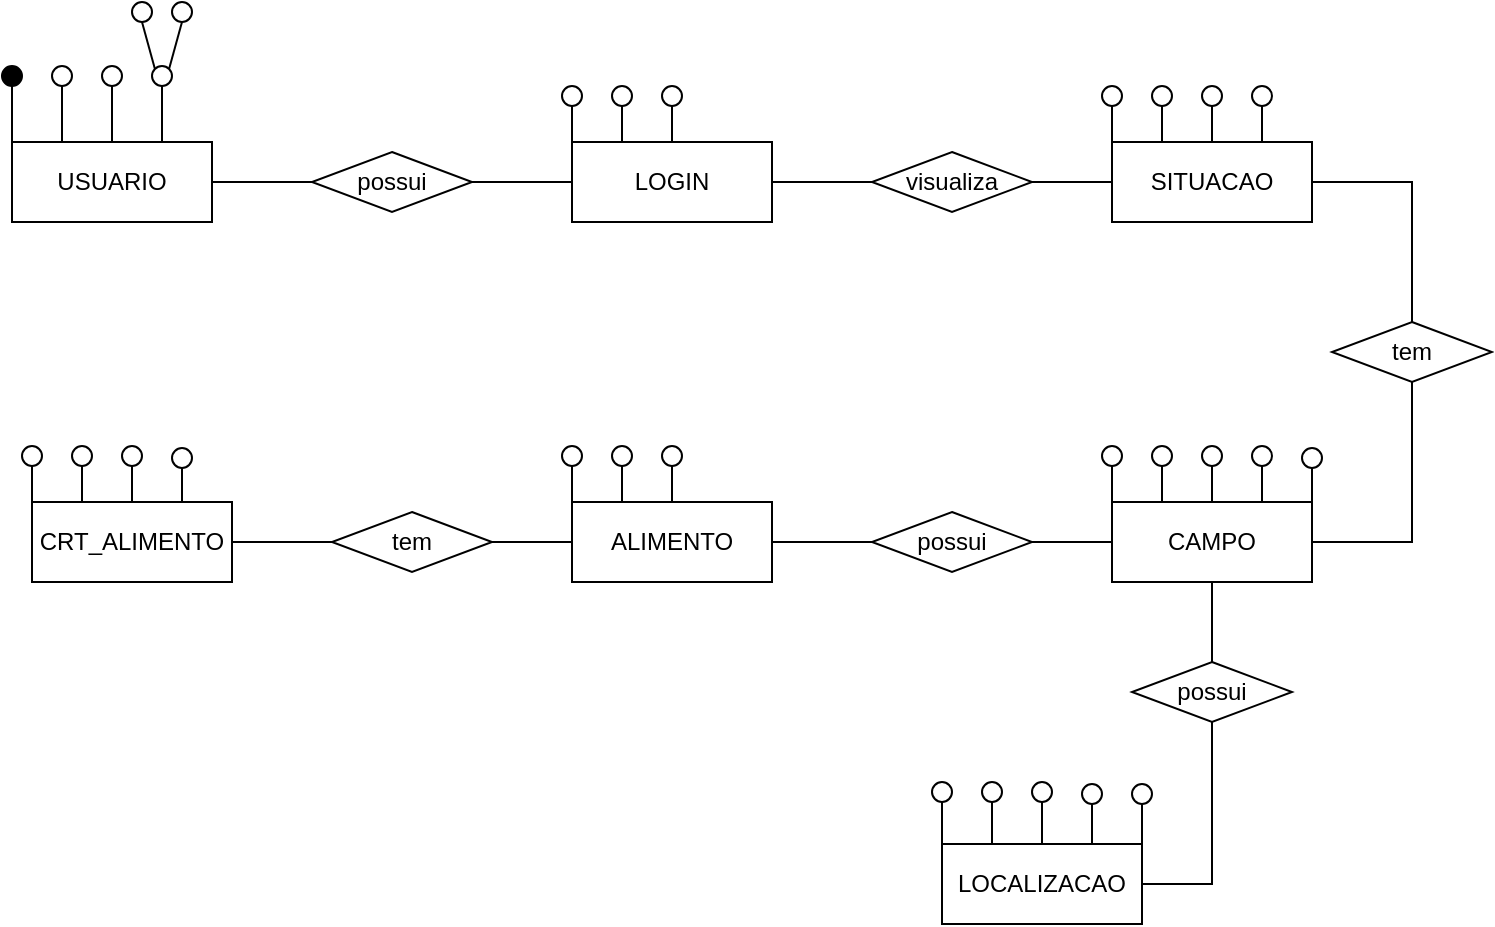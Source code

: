 <mxfile version="24.2.5" type="github">
  <diagram name="Página-1" id="hnOpUzWU4Sag2Yk5zKKM">
    <mxGraphModel dx="1040" dy="614" grid="1" gridSize="10" guides="1" tooltips="1" connect="1" arrows="1" fold="1" page="1" pageScale="1" pageWidth="827" pageHeight="1169" math="0" shadow="0">
      <root>
        <mxCell id="0" />
        <mxCell id="1" parent="0" />
        <mxCell id="VxN12bRxHwzkZfDvHQWl-1" value="USUARIO" style="rounded=0;whiteSpace=wrap;html=1;" vertex="1" parent="1">
          <mxGeometry x="60" y="150" width="100" height="40" as="geometry" />
        </mxCell>
        <mxCell id="VxN12bRxHwzkZfDvHQWl-2" value="LOGIN" style="rounded=0;whiteSpace=wrap;html=1;" vertex="1" parent="1">
          <mxGeometry x="340" y="150" width="100" height="40" as="geometry" />
        </mxCell>
        <mxCell id="VxN12bRxHwzkZfDvHQWl-3" value="CAMPO" style="rounded=0;whiteSpace=wrap;html=1;" vertex="1" parent="1">
          <mxGeometry x="610" y="330" width="100" height="40" as="geometry" />
        </mxCell>
        <mxCell id="VxN12bRxHwzkZfDvHQWl-4" value="SITUACAO" style="rounded=0;whiteSpace=wrap;html=1;" vertex="1" parent="1">
          <mxGeometry x="610" y="150" width="100" height="40" as="geometry" />
        </mxCell>
        <mxCell id="VxN12bRxHwzkZfDvHQWl-5" value="ALIMENTO" style="rounded=0;whiteSpace=wrap;html=1;" vertex="1" parent="1">
          <mxGeometry x="340" y="330" width="100" height="40" as="geometry" />
        </mxCell>
        <mxCell id="VxN12bRxHwzkZfDvHQWl-6" value="CRT_ALIMENTO" style="rounded=0;whiteSpace=wrap;html=1;" vertex="1" parent="1">
          <mxGeometry x="70" y="330" width="100" height="40" as="geometry" />
        </mxCell>
        <mxCell id="VxN12bRxHwzkZfDvHQWl-7" value="LOCALIZACAO" style="rounded=0;whiteSpace=wrap;html=1;" vertex="1" parent="1">
          <mxGeometry x="525" y="501" width="100" height="40" as="geometry" />
        </mxCell>
        <mxCell id="VxN12bRxHwzkZfDvHQWl-8" value="possui" style="rhombus;whiteSpace=wrap;html=1;" vertex="1" parent="1">
          <mxGeometry x="210" y="155" width="80" height="30" as="geometry" />
        </mxCell>
        <mxCell id="VxN12bRxHwzkZfDvHQWl-9" value="visualiza" style="rhombus;whiteSpace=wrap;html=1;" vertex="1" parent="1">
          <mxGeometry x="490" y="155" width="80" height="30" as="geometry" />
        </mxCell>
        <mxCell id="VxN12bRxHwzkZfDvHQWl-10" value="tem" style="rhombus;whiteSpace=wrap;html=1;" vertex="1" parent="1">
          <mxGeometry x="720" y="240" width="80" height="30" as="geometry" />
        </mxCell>
        <mxCell id="VxN12bRxHwzkZfDvHQWl-11" value="possui" style="rhombus;whiteSpace=wrap;html=1;" vertex="1" parent="1">
          <mxGeometry x="620" y="410" width="80" height="30" as="geometry" />
        </mxCell>
        <mxCell id="VxN12bRxHwzkZfDvHQWl-12" value="possui" style="rhombus;whiteSpace=wrap;html=1;" vertex="1" parent="1">
          <mxGeometry x="490" y="335" width="80" height="30" as="geometry" />
        </mxCell>
        <mxCell id="VxN12bRxHwzkZfDvHQWl-13" value="tem" style="rhombus;whiteSpace=wrap;html=1;" vertex="1" parent="1">
          <mxGeometry x="220" y="335" width="80" height="30" as="geometry" />
        </mxCell>
        <mxCell id="VxN12bRxHwzkZfDvHQWl-14" value="" style="ellipse;whiteSpace=wrap;html=1;aspect=fixed;fillColor=#000000;" vertex="1" parent="1">
          <mxGeometry x="55" y="112" width="10" height="10" as="geometry" />
        </mxCell>
        <mxCell id="VxN12bRxHwzkZfDvHQWl-15" value="" style="endArrow=none;html=1;rounded=0;entryX=0.5;entryY=1;entryDx=0;entryDy=0;exitX=0;exitY=0;exitDx=0;exitDy=0;" edge="1" parent="1" source="VxN12bRxHwzkZfDvHQWl-1" target="VxN12bRxHwzkZfDvHQWl-14">
          <mxGeometry width="50" height="50" relative="1" as="geometry">
            <mxPoint x="110" y="180" as="sourcePoint" />
            <mxPoint x="160" y="130" as="targetPoint" />
          </mxGeometry>
        </mxCell>
        <mxCell id="VxN12bRxHwzkZfDvHQWl-17" value="" style="ellipse;whiteSpace=wrap;html=1;aspect=fixed;" vertex="1" parent="1">
          <mxGeometry x="80" y="112" width="10" height="10" as="geometry" />
        </mxCell>
        <mxCell id="VxN12bRxHwzkZfDvHQWl-18" value="" style="endArrow=none;html=1;rounded=0;entryX=0.5;entryY=1;entryDx=0;entryDy=0;exitX=0.25;exitY=0;exitDx=0;exitDy=0;" edge="1" parent="1" source="VxN12bRxHwzkZfDvHQWl-1" target="VxN12bRxHwzkZfDvHQWl-17">
          <mxGeometry width="50" height="50" relative="1" as="geometry">
            <mxPoint x="110" y="160" as="sourcePoint" />
            <mxPoint x="160" y="110" as="targetPoint" />
          </mxGeometry>
        </mxCell>
        <mxCell id="VxN12bRxHwzkZfDvHQWl-19" value="" style="ellipse;whiteSpace=wrap;html=1;aspect=fixed;" vertex="1" parent="1">
          <mxGeometry x="105" y="112" width="10" height="10" as="geometry" />
        </mxCell>
        <mxCell id="VxN12bRxHwzkZfDvHQWl-20" value="" style="endArrow=none;html=1;rounded=0;entryX=0.5;entryY=1;entryDx=0;entryDy=0;exitX=0.5;exitY=0;exitDx=0;exitDy=0;" edge="1" parent="1" source="VxN12bRxHwzkZfDvHQWl-1" target="VxN12bRxHwzkZfDvHQWl-19">
          <mxGeometry width="50" height="50" relative="1" as="geometry">
            <mxPoint x="140" y="160" as="sourcePoint" />
            <mxPoint x="190" y="110" as="targetPoint" />
          </mxGeometry>
        </mxCell>
        <mxCell id="VxN12bRxHwzkZfDvHQWl-21" value="" style="ellipse;whiteSpace=wrap;html=1;aspect=fixed;" vertex="1" parent="1">
          <mxGeometry x="130" y="112" width="10" height="10" as="geometry" />
        </mxCell>
        <mxCell id="VxN12bRxHwzkZfDvHQWl-23" value="" style="endArrow=none;html=1;rounded=0;entryX=0.5;entryY=1;entryDx=0;entryDy=0;exitX=0.75;exitY=0;exitDx=0;exitDy=0;" edge="1" parent="1" source="VxN12bRxHwzkZfDvHQWl-1" target="VxN12bRxHwzkZfDvHQWl-21">
          <mxGeometry width="50" height="50" relative="1" as="geometry">
            <mxPoint x="150" y="160" as="sourcePoint" />
            <mxPoint x="200" y="110" as="targetPoint" />
          </mxGeometry>
        </mxCell>
        <mxCell id="VxN12bRxHwzkZfDvHQWl-24" value="" style="ellipse;whiteSpace=wrap;html=1;aspect=fixed;" vertex="1" parent="1">
          <mxGeometry x="120" y="80" width="10" height="10" as="geometry" />
        </mxCell>
        <mxCell id="VxN12bRxHwzkZfDvHQWl-25" value="" style="ellipse;whiteSpace=wrap;html=1;aspect=fixed;" vertex="1" parent="1">
          <mxGeometry x="140" y="80" width="10" height="10" as="geometry" />
        </mxCell>
        <mxCell id="VxN12bRxHwzkZfDvHQWl-27" value="" style="endArrow=none;html=1;rounded=0;entryX=0.5;entryY=1;entryDx=0;entryDy=0;exitX=1;exitY=0;exitDx=0;exitDy=0;" edge="1" parent="1" source="VxN12bRxHwzkZfDvHQWl-21" target="VxN12bRxHwzkZfDvHQWl-25">
          <mxGeometry width="50" height="50" relative="1" as="geometry">
            <mxPoint x="160" y="140" as="sourcePoint" />
            <mxPoint x="210" y="90" as="targetPoint" />
          </mxGeometry>
        </mxCell>
        <mxCell id="VxN12bRxHwzkZfDvHQWl-28" value="" style="endArrow=none;html=1;rounded=0;entryX=0.5;entryY=1;entryDx=0;entryDy=0;exitX=0;exitY=0;exitDx=0;exitDy=0;" edge="1" parent="1" source="VxN12bRxHwzkZfDvHQWl-21" target="VxN12bRxHwzkZfDvHQWl-24">
          <mxGeometry width="50" height="50" relative="1" as="geometry">
            <mxPoint x="90" y="110" as="sourcePoint" />
            <mxPoint x="140" y="60" as="targetPoint" />
          </mxGeometry>
        </mxCell>
        <mxCell id="VxN12bRxHwzkZfDvHQWl-30" value="" style="ellipse;whiteSpace=wrap;html=1;aspect=fixed;" vertex="1" parent="1">
          <mxGeometry x="335" y="122" width="10" height="10" as="geometry" />
        </mxCell>
        <mxCell id="VxN12bRxHwzkZfDvHQWl-31" value="" style="endArrow=none;html=1;rounded=0;entryX=0.5;entryY=1;entryDx=0;entryDy=0;exitX=0;exitY=0;exitDx=0;exitDy=0;" edge="1" parent="1" source="VxN12bRxHwzkZfDvHQWl-2" target="VxN12bRxHwzkZfDvHQWl-30">
          <mxGeometry width="50" height="50" relative="1" as="geometry">
            <mxPoint x="300" y="190" as="sourcePoint" />
            <mxPoint x="350" y="140" as="targetPoint" />
          </mxGeometry>
        </mxCell>
        <mxCell id="VxN12bRxHwzkZfDvHQWl-32" value="" style="ellipse;whiteSpace=wrap;html=1;aspect=fixed;" vertex="1" parent="1">
          <mxGeometry x="360" y="122" width="10" height="10" as="geometry" />
        </mxCell>
        <mxCell id="VxN12bRxHwzkZfDvHQWl-33" value="" style="endArrow=none;html=1;rounded=0;entryX=0.5;entryY=1;entryDx=0;entryDy=0;exitX=0.25;exitY=0;exitDx=0;exitDy=0;" edge="1" parent="1" source="VxN12bRxHwzkZfDvHQWl-2" target="VxN12bRxHwzkZfDvHQWl-32">
          <mxGeometry width="50" height="50" relative="1" as="geometry">
            <mxPoint x="330" y="190" as="sourcePoint" />
            <mxPoint x="380" y="140" as="targetPoint" />
          </mxGeometry>
        </mxCell>
        <mxCell id="VxN12bRxHwzkZfDvHQWl-35" value="" style="ellipse;whiteSpace=wrap;html=1;aspect=fixed;" vertex="1" parent="1">
          <mxGeometry x="385" y="122" width="10" height="10" as="geometry" />
        </mxCell>
        <mxCell id="VxN12bRxHwzkZfDvHQWl-36" value="" style="endArrow=none;html=1;rounded=0;entryX=0.5;entryY=1;entryDx=0;entryDy=0;exitX=0.5;exitY=0;exitDx=0;exitDy=0;" edge="1" parent="1" source="VxN12bRxHwzkZfDvHQWl-2" target="VxN12bRxHwzkZfDvHQWl-35">
          <mxGeometry width="50" height="50" relative="1" as="geometry">
            <mxPoint x="390" y="170" as="sourcePoint" />
            <mxPoint x="440" y="120" as="targetPoint" />
          </mxGeometry>
        </mxCell>
        <mxCell id="VxN12bRxHwzkZfDvHQWl-37" value="" style="ellipse;whiteSpace=wrap;html=1;aspect=fixed;" vertex="1" parent="1">
          <mxGeometry x="605" y="122" width="10" height="10" as="geometry" />
        </mxCell>
        <mxCell id="VxN12bRxHwzkZfDvHQWl-38" value="" style="endArrow=none;html=1;rounded=0;entryX=0.5;entryY=1;entryDx=0;entryDy=0;exitX=0;exitY=0;exitDx=0;exitDy=0;" edge="1" parent="1" source="VxN12bRxHwzkZfDvHQWl-4" target="VxN12bRxHwzkZfDvHQWl-37">
          <mxGeometry width="50" height="50" relative="1" as="geometry">
            <mxPoint x="640" y="180" as="sourcePoint" />
            <mxPoint x="690" y="130" as="targetPoint" />
          </mxGeometry>
        </mxCell>
        <mxCell id="VxN12bRxHwzkZfDvHQWl-39" value="" style="ellipse;whiteSpace=wrap;html=1;aspect=fixed;" vertex="1" parent="1">
          <mxGeometry x="630" y="122" width="10" height="10" as="geometry" />
        </mxCell>
        <mxCell id="VxN12bRxHwzkZfDvHQWl-40" value="" style="endArrow=none;html=1;rounded=0;entryX=0.5;entryY=1;entryDx=0;entryDy=0;exitX=0.25;exitY=0;exitDx=0;exitDy=0;" edge="1" parent="1" source="VxN12bRxHwzkZfDvHQWl-4" target="VxN12bRxHwzkZfDvHQWl-39">
          <mxGeometry width="50" height="50" relative="1" as="geometry">
            <mxPoint x="640" y="200" as="sourcePoint" />
            <mxPoint x="690" y="150" as="targetPoint" />
          </mxGeometry>
        </mxCell>
        <mxCell id="VxN12bRxHwzkZfDvHQWl-41" value="" style="ellipse;whiteSpace=wrap;html=1;aspect=fixed;" vertex="1" parent="1">
          <mxGeometry x="655" y="122" width="10" height="10" as="geometry" />
        </mxCell>
        <mxCell id="VxN12bRxHwzkZfDvHQWl-42" value="" style="endArrow=none;html=1;rounded=0;entryX=0.5;entryY=1;entryDx=0;entryDy=0;exitX=0.5;exitY=0;exitDx=0;exitDy=0;" edge="1" parent="1" source="VxN12bRxHwzkZfDvHQWl-4" target="VxN12bRxHwzkZfDvHQWl-41">
          <mxGeometry width="50" height="50" relative="1" as="geometry">
            <mxPoint x="590" y="220" as="sourcePoint" />
            <mxPoint x="640" y="170" as="targetPoint" />
          </mxGeometry>
        </mxCell>
        <mxCell id="VxN12bRxHwzkZfDvHQWl-43" value="" style="ellipse;whiteSpace=wrap;html=1;aspect=fixed;" vertex="1" parent="1">
          <mxGeometry x="680" y="122" width="10" height="10" as="geometry" />
        </mxCell>
        <mxCell id="VxN12bRxHwzkZfDvHQWl-45" value="" style="endArrow=none;html=1;rounded=0;entryX=0.5;entryY=1;entryDx=0;entryDy=0;exitX=0.75;exitY=0;exitDx=0;exitDy=0;" edge="1" parent="1" source="VxN12bRxHwzkZfDvHQWl-4" target="VxN12bRxHwzkZfDvHQWl-43">
          <mxGeometry width="50" height="50" relative="1" as="geometry">
            <mxPoint x="570" y="220" as="sourcePoint" />
            <mxPoint x="620" y="170" as="targetPoint" />
          </mxGeometry>
        </mxCell>
        <mxCell id="VxN12bRxHwzkZfDvHQWl-47" value="" style="ellipse;whiteSpace=wrap;html=1;aspect=fixed;" vertex="1" parent="1">
          <mxGeometry x="605" y="302" width="10" height="10" as="geometry" />
        </mxCell>
        <mxCell id="VxN12bRxHwzkZfDvHQWl-48" value="" style="endArrow=none;html=1;rounded=0;entryX=0.5;entryY=1;entryDx=0;entryDy=0;exitX=0;exitY=0;exitDx=0;exitDy=0;" edge="1" parent="1" source="VxN12bRxHwzkZfDvHQWl-3" target="VxN12bRxHwzkZfDvHQWl-47">
          <mxGeometry width="50" height="50" relative="1" as="geometry">
            <mxPoint x="530" y="340" as="sourcePoint" />
            <mxPoint x="580" y="290" as="targetPoint" />
          </mxGeometry>
        </mxCell>
        <mxCell id="VxN12bRxHwzkZfDvHQWl-49" value="" style="ellipse;whiteSpace=wrap;html=1;aspect=fixed;" vertex="1" parent="1">
          <mxGeometry x="630" y="302" width="10" height="10" as="geometry" />
        </mxCell>
        <mxCell id="VxN12bRxHwzkZfDvHQWl-50" value="" style="endArrow=none;html=1;rounded=0;entryX=0.5;entryY=1;entryDx=0;entryDy=0;exitX=0.25;exitY=0;exitDx=0;exitDy=0;" edge="1" parent="1" source="VxN12bRxHwzkZfDvHQWl-3" target="VxN12bRxHwzkZfDvHQWl-49">
          <mxGeometry width="50" height="50" relative="1" as="geometry">
            <mxPoint x="540" y="430" as="sourcePoint" />
            <mxPoint x="590" y="380" as="targetPoint" />
          </mxGeometry>
        </mxCell>
        <mxCell id="VxN12bRxHwzkZfDvHQWl-51" value="" style="ellipse;whiteSpace=wrap;html=1;aspect=fixed;" vertex="1" parent="1">
          <mxGeometry x="655" y="302" width="10" height="10" as="geometry" />
        </mxCell>
        <mxCell id="VxN12bRxHwzkZfDvHQWl-52" value="" style="endArrow=none;html=1;rounded=0;entryX=0.5;entryY=1;entryDx=0;entryDy=0;exitX=0.5;exitY=0;exitDx=0;exitDy=0;" edge="1" parent="1" source="VxN12bRxHwzkZfDvHQWl-3" target="VxN12bRxHwzkZfDvHQWl-51">
          <mxGeometry width="50" height="50" relative="1" as="geometry">
            <mxPoint x="560" y="440" as="sourcePoint" />
            <mxPoint x="610" y="390" as="targetPoint" />
          </mxGeometry>
        </mxCell>
        <mxCell id="VxN12bRxHwzkZfDvHQWl-53" value="" style="ellipse;whiteSpace=wrap;html=1;aspect=fixed;" vertex="1" parent="1">
          <mxGeometry x="680" y="302" width="10" height="10" as="geometry" />
        </mxCell>
        <mxCell id="VxN12bRxHwzkZfDvHQWl-54" value="" style="endArrow=none;html=1;rounded=0;entryX=0.5;entryY=1;entryDx=0;entryDy=0;exitX=0.75;exitY=0;exitDx=0;exitDy=0;" edge="1" parent="1" source="VxN12bRxHwzkZfDvHQWl-3" target="VxN12bRxHwzkZfDvHQWl-53">
          <mxGeometry width="50" height="50" relative="1" as="geometry">
            <mxPoint x="650" y="360" as="sourcePoint" />
            <mxPoint x="700" y="310" as="targetPoint" />
          </mxGeometry>
        </mxCell>
        <mxCell id="VxN12bRxHwzkZfDvHQWl-55" value="" style="ellipse;whiteSpace=wrap;html=1;aspect=fixed;" vertex="1" parent="1">
          <mxGeometry x="705" y="303" width="10" height="10" as="geometry" />
        </mxCell>
        <mxCell id="VxN12bRxHwzkZfDvHQWl-56" value="" style="endArrow=none;html=1;rounded=0;entryX=0.5;entryY=1;entryDx=0;entryDy=0;exitX=1;exitY=0;exitDx=0;exitDy=0;" edge="1" parent="1" source="VxN12bRxHwzkZfDvHQWl-3" target="VxN12bRxHwzkZfDvHQWl-55">
          <mxGeometry width="50" height="50" relative="1" as="geometry">
            <mxPoint x="680" y="370" as="sourcePoint" />
            <mxPoint x="730" y="320" as="targetPoint" />
          </mxGeometry>
        </mxCell>
        <mxCell id="VxN12bRxHwzkZfDvHQWl-57" value="" style="ellipse;whiteSpace=wrap;html=1;aspect=fixed;" vertex="1" parent="1">
          <mxGeometry x="520" y="470" width="10" height="10" as="geometry" />
        </mxCell>
        <mxCell id="VxN12bRxHwzkZfDvHQWl-58" value="" style="endArrow=none;html=1;rounded=0;entryX=0.5;entryY=1;entryDx=0;entryDy=0;exitX=0;exitY=0;exitDx=0;exitDy=0;" edge="1" parent="1" source="VxN12bRxHwzkZfDvHQWl-7" target="VxN12bRxHwzkZfDvHQWl-57">
          <mxGeometry width="50" height="50" relative="1" as="geometry">
            <mxPoint x="460" y="531" as="sourcePoint" />
            <mxPoint x="510" y="481" as="targetPoint" />
          </mxGeometry>
        </mxCell>
        <mxCell id="VxN12bRxHwzkZfDvHQWl-59" value="" style="ellipse;whiteSpace=wrap;html=1;aspect=fixed;" vertex="1" parent="1">
          <mxGeometry x="545" y="470" width="10" height="10" as="geometry" />
        </mxCell>
        <mxCell id="VxN12bRxHwzkZfDvHQWl-60" value="" style="endArrow=none;html=1;rounded=0;entryX=0.5;entryY=1;entryDx=0;entryDy=0;exitX=0.25;exitY=0;exitDx=0;exitDy=0;" edge="1" parent="1" source="VxN12bRxHwzkZfDvHQWl-7" target="VxN12bRxHwzkZfDvHQWl-59">
          <mxGeometry width="50" height="50" relative="1" as="geometry">
            <mxPoint x="440" y="551" as="sourcePoint" />
            <mxPoint x="490" y="501" as="targetPoint" />
          </mxGeometry>
        </mxCell>
        <mxCell id="VxN12bRxHwzkZfDvHQWl-61" value="" style="ellipse;whiteSpace=wrap;html=1;aspect=fixed;" vertex="1" parent="1">
          <mxGeometry x="570" y="470" width="10" height="10" as="geometry" />
        </mxCell>
        <mxCell id="VxN12bRxHwzkZfDvHQWl-62" value="" style="endArrow=none;html=1;rounded=0;entryX=0.5;entryY=1;entryDx=0;entryDy=0;exitX=0.5;exitY=0;exitDx=0;exitDy=0;" edge="1" parent="1" source="VxN12bRxHwzkZfDvHQWl-7" target="VxN12bRxHwzkZfDvHQWl-61">
          <mxGeometry width="50" height="50" relative="1" as="geometry">
            <mxPoint x="510" y="531" as="sourcePoint" />
            <mxPoint x="560" y="481" as="targetPoint" />
          </mxGeometry>
        </mxCell>
        <mxCell id="VxN12bRxHwzkZfDvHQWl-63" value="" style="ellipse;whiteSpace=wrap;html=1;aspect=fixed;" vertex="1" parent="1">
          <mxGeometry x="595" y="471" width="10" height="10" as="geometry" />
        </mxCell>
        <mxCell id="VxN12bRxHwzkZfDvHQWl-64" value="" style="endArrow=none;html=1;rounded=0;entryX=0.5;entryY=1;entryDx=0;entryDy=0;exitX=0.75;exitY=0;exitDx=0;exitDy=0;" edge="1" parent="1" source="VxN12bRxHwzkZfDvHQWl-7" target="VxN12bRxHwzkZfDvHQWl-63">
          <mxGeometry width="50" height="50" relative="1" as="geometry">
            <mxPoint x="440" y="531" as="sourcePoint" />
            <mxPoint x="490" y="481" as="targetPoint" />
          </mxGeometry>
        </mxCell>
        <mxCell id="VxN12bRxHwzkZfDvHQWl-65" value="" style="ellipse;whiteSpace=wrap;html=1;aspect=fixed;" vertex="1" parent="1">
          <mxGeometry x="620" y="471" width="10" height="10" as="geometry" />
        </mxCell>
        <mxCell id="VxN12bRxHwzkZfDvHQWl-66" value="" style="endArrow=none;html=1;rounded=0;entryX=0.5;entryY=1;entryDx=0;entryDy=0;exitX=1;exitY=0;exitDx=0;exitDy=0;" edge="1" parent="1" source="VxN12bRxHwzkZfDvHQWl-7" target="VxN12bRxHwzkZfDvHQWl-65">
          <mxGeometry width="50" height="50" relative="1" as="geometry">
            <mxPoint x="480" y="541" as="sourcePoint" />
            <mxPoint x="530" y="491" as="targetPoint" />
          </mxGeometry>
        </mxCell>
        <mxCell id="VxN12bRxHwzkZfDvHQWl-67" value="" style="ellipse;whiteSpace=wrap;html=1;aspect=fixed;" vertex="1" parent="1">
          <mxGeometry x="335" y="302" width="10" height="10" as="geometry" />
        </mxCell>
        <mxCell id="VxN12bRxHwzkZfDvHQWl-68" value="" style="endArrow=none;html=1;rounded=0;entryX=0.5;entryY=1;entryDx=0;entryDy=0;exitX=0;exitY=0;exitDx=0;exitDy=0;" edge="1" parent="1" source="VxN12bRxHwzkZfDvHQWl-5" target="VxN12bRxHwzkZfDvHQWl-67">
          <mxGeometry width="50" height="50" relative="1" as="geometry">
            <mxPoint x="320" y="370" as="sourcePoint" />
            <mxPoint x="370" y="320" as="targetPoint" />
          </mxGeometry>
        </mxCell>
        <mxCell id="VxN12bRxHwzkZfDvHQWl-69" value="" style="ellipse;whiteSpace=wrap;html=1;aspect=fixed;" vertex="1" parent="1">
          <mxGeometry x="360" y="302" width="10" height="10" as="geometry" />
        </mxCell>
        <mxCell id="VxN12bRxHwzkZfDvHQWl-70" value="" style="endArrow=none;html=1;rounded=0;entryX=0.5;entryY=1;entryDx=0;entryDy=0;exitX=0.25;exitY=0;exitDx=0;exitDy=0;" edge="1" parent="1" source="VxN12bRxHwzkZfDvHQWl-5" target="VxN12bRxHwzkZfDvHQWl-69">
          <mxGeometry width="50" height="50" relative="1" as="geometry">
            <mxPoint x="350" y="380" as="sourcePoint" />
            <mxPoint x="400" y="330" as="targetPoint" />
          </mxGeometry>
        </mxCell>
        <mxCell id="VxN12bRxHwzkZfDvHQWl-71" value="" style="ellipse;whiteSpace=wrap;html=1;aspect=fixed;" vertex="1" parent="1">
          <mxGeometry x="385" y="302" width="10" height="10" as="geometry" />
        </mxCell>
        <mxCell id="VxN12bRxHwzkZfDvHQWl-72" value="" style="endArrow=none;html=1;rounded=0;entryX=0.5;entryY=1;entryDx=0;entryDy=0;exitX=0.5;exitY=0;exitDx=0;exitDy=0;" edge="1" parent="1" source="VxN12bRxHwzkZfDvHQWl-5" target="VxN12bRxHwzkZfDvHQWl-71">
          <mxGeometry width="50" height="50" relative="1" as="geometry">
            <mxPoint x="280" y="440" as="sourcePoint" />
            <mxPoint x="330" y="390" as="targetPoint" />
          </mxGeometry>
        </mxCell>
        <mxCell id="VxN12bRxHwzkZfDvHQWl-73" value="" style="ellipse;whiteSpace=wrap;html=1;aspect=fixed;" vertex="1" parent="1">
          <mxGeometry x="65" y="302" width="10" height="10" as="geometry" />
        </mxCell>
        <mxCell id="VxN12bRxHwzkZfDvHQWl-74" value="" style="endArrow=none;html=1;rounded=0;entryX=0.5;entryY=1;entryDx=0;entryDy=0;exitX=0;exitY=0;exitDx=0;exitDy=0;" edge="1" parent="1" source="VxN12bRxHwzkZfDvHQWl-6" target="VxN12bRxHwzkZfDvHQWl-73">
          <mxGeometry width="50" height="50" relative="1" as="geometry">
            <mxPoint y="390" as="sourcePoint" />
            <mxPoint x="50" y="340" as="targetPoint" />
          </mxGeometry>
        </mxCell>
        <mxCell id="VxN12bRxHwzkZfDvHQWl-75" value="" style="ellipse;whiteSpace=wrap;html=1;aspect=fixed;" vertex="1" parent="1">
          <mxGeometry x="90" y="302" width="10" height="10" as="geometry" />
        </mxCell>
        <mxCell id="VxN12bRxHwzkZfDvHQWl-77" value="" style="endArrow=none;html=1;rounded=0;entryX=0.5;entryY=1;entryDx=0;entryDy=0;exitX=0.25;exitY=0;exitDx=0;exitDy=0;" edge="1" parent="1" source="VxN12bRxHwzkZfDvHQWl-6" target="VxN12bRxHwzkZfDvHQWl-75">
          <mxGeometry width="50" height="50" relative="1" as="geometry">
            <mxPoint x="80" y="350" as="sourcePoint" />
            <mxPoint x="130" y="300" as="targetPoint" />
          </mxGeometry>
        </mxCell>
        <mxCell id="VxN12bRxHwzkZfDvHQWl-78" value="" style="ellipse;whiteSpace=wrap;html=1;aspect=fixed;" vertex="1" parent="1">
          <mxGeometry x="115" y="302" width="10" height="10" as="geometry" />
        </mxCell>
        <mxCell id="VxN12bRxHwzkZfDvHQWl-79" value="" style="endArrow=none;html=1;rounded=0;entryX=0.5;entryY=1;entryDx=0;entryDy=0;exitX=0.5;exitY=0;exitDx=0;exitDy=0;" edge="1" parent="1" source="VxN12bRxHwzkZfDvHQWl-6" target="VxN12bRxHwzkZfDvHQWl-78">
          <mxGeometry width="50" height="50" relative="1" as="geometry">
            <mxPoint x="140" y="350" as="sourcePoint" />
            <mxPoint x="190" y="300" as="targetPoint" />
          </mxGeometry>
        </mxCell>
        <mxCell id="VxN12bRxHwzkZfDvHQWl-80" value="" style="ellipse;whiteSpace=wrap;html=1;aspect=fixed;" vertex="1" parent="1">
          <mxGeometry x="140" y="303" width="10" height="10" as="geometry" />
        </mxCell>
        <mxCell id="VxN12bRxHwzkZfDvHQWl-81" value="" style="endArrow=none;html=1;rounded=0;entryX=0.5;entryY=1;entryDx=0;entryDy=0;exitX=0.75;exitY=0;exitDx=0;exitDy=0;" edge="1" parent="1" source="VxN12bRxHwzkZfDvHQWl-6" target="VxN12bRxHwzkZfDvHQWl-80">
          <mxGeometry width="50" height="50" relative="1" as="geometry">
            <mxPoint x="110" y="410" as="sourcePoint" />
            <mxPoint x="160" y="360" as="targetPoint" />
          </mxGeometry>
        </mxCell>
        <mxCell id="VxN12bRxHwzkZfDvHQWl-82" value="" style="endArrow=none;html=1;rounded=0;exitX=1;exitY=0.5;exitDx=0;exitDy=0;exitPerimeter=0;entryX=0;entryY=0.5;entryDx=0;entryDy=0;" edge="1" parent="1" source="VxN12bRxHwzkZfDvHQWl-1" target="VxN12bRxHwzkZfDvHQWl-8">
          <mxGeometry width="50" height="50" relative="1" as="geometry">
            <mxPoint x="140" y="260" as="sourcePoint" />
            <mxPoint x="190" y="210" as="targetPoint" />
          </mxGeometry>
        </mxCell>
        <mxCell id="VxN12bRxHwzkZfDvHQWl-83" value="" style="endArrow=none;html=1;rounded=0;exitX=1;exitY=0.5;exitDx=0;exitDy=0;entryX=0;entryY=0.5;entryDx=0;entryDy=0;" edge="1" parent="1" source="VxN12bRxHwzkZfDvHQWl-8" target="VxN12bRxHwzkZfDvHQWl-2">
          <mxGeometry width="50" height="50" relative="1" as="geometry">
            <mxPoint x="170" y="180" as="sourcePoint" />
            <mxPoint x="220" y="180" as="targetPoint" />
          </mxGeometry>
        </mxCell>
        <mxCell id="VxN12bRxHwzkZfDvHQWl-84" value="" style="endArrow=none;html=1;rounded=0;exitX=1;exitY=0.5;exitDx=0;exitDy=0;entryX=0;entryY=0.5;entryDx=0;entryDy=0;" edge="1" parent="1" source="VxN12bRxHwzkZfDvHQWl-2" target="VxN12bRxHwzkZfDvHQWl-9">
          <mxGeometry width="50" height="50" relative="1" as="geometry">
            <mxPoint x="450" y="240" as="sourcePoint" />
            <mxPoint x="500" y="190" as="targetPoint" />
          </mxGeometry>
        </mxCell>
        <mxCell id="VxN12bRxHwzkZfDvHQWl-85" value="" style="endArrow=none;html=1;rounded=0;exitX=1;exitY=0.5;exitDx=0;exitDy=0;entryX=0;entryY=0.5;entryDx=0;entryDy=0;" edge="1" parent="1" source="VxN12bRxHwzkZfDvHQWl-9" target="VxN12bRxHwzkZfDvHQWl-4">
          <mxGeometry width="50" height="50" relative="1" as="geometry">
            <mxPoint x="450" y="180" as="sourcePoint" />
            <mxPoint x="500" y="180" as="targetPoint" />
          </mxGeometry>
        </mxCell>
        <mxCell id="VxN12bRxHwzkZfDvHQWl-86" value="" style="endArrow=none;html=1;rounded=0;exitX=0.5;exitY=0;exitDx=0;exitDy=0;entryX=1;entryY=0.5;entryDx=0;entryDy=0;" edge="1" parent="1" source="VxN12bRxHwzkZfDvHQWl-10" target="VxN12bRxHwzkZfDvHQWl-4">
          <mxGeometry width="50" height="50" relative="1" as="geometry">
            <mxPoint x="770" y="190" as="sourcePoint" />
            <mxPoint x="820" y="140" as="targetPoint" />
            <Array as="points">
              <mxPoint x="760" y="170" />
            </Array>
          </mxGeometry>
        </mxCell>
        <mxCell id="VxN12bRxHwzkZfDvHQWl-87" value="" style="endArrow=none;html=1;rounded=0;exitX=1;exitY=0.5;exitDx=0;exitDy=0;entryX=0.5;entryY=1;entryDx=0;entryDy=0;" edge="1" parent="1" source="VxN12bRxHwzkZfDvHQWl-3" target="VxN12bRxHwzkZfDvHQWl-10">
          <mxGeometry width="50" height="50" relative="1" as="geometry">
            <mxPoint x="760" y="350" as="sourcePoint" />
            <mxPoint x="810" y="300" as="targetPoint" />
            <Array as="points">
              <mxPoint x="760" y="350" />
            </Array>
          </mxGeometry>
        </mxCell>
        <mxCell id="VxN12bRxHwzkZfDvHQWl-88" value="" style="endArrow=none;html=1;rounded=0;entryX=0.5;entryY=1;entryDx=0;entryDy=0;exitX=0.5;exitY=0;exitDx=0;exitDy=0;" edge="1" parent="1" source="VxN12bRxHwzkZfDvHQWl-11" target="VxN12bRxHwzkZfDvHQWl-3">
          <mxGeometry width="50" height="50" relative="1" as="geometry">
            <mxPoint x="720" y="520" as="sourcePoint" />
            <mxPoint x="770" y="470" as="targetPoint" />
          </mxGeometry>
        </mxCell>
        <mxCell id="VxN12bRxHwzkZfDvHQWl-89" value="" style="endArrow=none;html=1;rounded=0;entryX=0.5;entryY=1;entryDx=0;entryDy=0;exitX=1;exitY=0.5;exitDx=0;exitDy=0;" edge="1" parent="1" source="VxN12bRxHwzkZfDvHQWl-7" target="VxN12bRxHwzkZfDvHQWl-11">
          <mxGeometry width="50" height="50" relative="1" as="geometry">
            <mxPoint x="700" y="530" as="sourcePoint" />
            <mxPoint x="750" y="480" as="targetPoint" />
            <Array as="points">
              <mxPoint x="660" y="521" />
            </Array>
          </mxGeometry>
        </mxCell>
        <mxCell id="VxN12bRxHwzkZfDvHQWl-90" value="" style="endArrow=none;html=1;rounded=0;entryX=0;entryY=0.5;entryDx=0;entryDy=0;exitX=1;exitY=0.5;exitDx=0;exitDy=0;" edge="1" parent="1" source="VxN12bRxHwzkZfDvHQWl-12" target="VxN12bRxHwzkZfDvHQWl-3">
          <mxGeometry width="50" height="50" relative="1" as="geometry">
            <mxPoint x="390" y="430" as="sourcePoint" />
            <mxPoint x="440" y="380" as="targetPoint" />
          </mxGeometry>
        </mxCell>
        <mxCell id="VxN12bRxHwzkZfDvHQWl-91" value="" style="endArrow=none;html=1;rounded=0;entryX=0;entryY=0.5;entryDx=0;entryDy=0;exitX=1;exitY=0.5;exitDx=0;exitDy=0;" edge="1" parent="1" source="VxN12bRxHwzkZfDvHQWl-5" target="VxN12bRxHwzkZfDvHQWl-12">
          <mxGeometry width="50" height="50" relative="1" as="geometry">
            <mxPoint x="440" y="410" as="sourcePoint" />
            <mxPoint x="490" y="360" as="targetPoint" />
          </mxGeometry>
        </mxCell>
        <mxCell id="VxN12bRxHwzkZfDvHQWl-92" value="" style="endArrow=none;html=1;rounded=0;entryX=0;entryY=0.5;entryDx=0;entryDy=0;exitX=1;exitY=0.5;exitDx=0;exitDy=0;" edge="1" parent="1" source="VxN12bRxHwzkZfDvHQWl-13" target="VxN12bRxHwzkZfDvHQWl-5">
          <mxGeometry width="50" height="50" relative="1" as="geometry">
            <mxPoint x="290" y="430" as="sourcePoint" />
            <mxPoint x="340" y="380" as="targetPoint" />
          </mxGeometry>
        </mxCell>
        <mxCell id="VxN12bRxHwzkZfDvHQWl-93" value="" style="endArrow=none;html=1;rounded=0;entryX=0;entryY=0.5;entryDx=0;entryDy=0;exitX=1;exitY=0.5;exitDx=0;exitDy=0;" edge="1" parent="1" source="VxN12bRxHwzkZfDvHQWl-6" target="VxN12bRxHwzkZfDvHQWl-13">
          <mxGeometry width="50" height="50" relative="1" as="geometry">
            <mxPoint x="230" y="440" as="sourcePoint" />
            <mxPoint x="280" y="390" as="targetPoint" />
          </mxGeometry>
        </mxCell>
      </root>
    </mxGraphModel>
  </diagram>
</mxfile>
